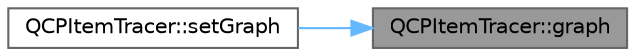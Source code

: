 digraph "QCPItemTracer::graph"
{
 // LATEX_PDF_SIZE
  bgcolor="transparent";
  edge [fontname=Helvetica,fontsize=10,labelfontname=Helvetica,labelfontsize=10];
  node [fontname=Helvetica,fontsize=10,shape=box,height=0.2,width=0.4];
  rankdir="RL";
  Node1 [label="QCPItemTracer::graph",height=0.2,width=0.4,color="gray40", fillcolor="grey60", style="filled", fontcolor="black",tooltip=" "];
  Node1 -> Node2 [dir="back",color="steelblue1",style="solid"];
  Node2 [label="QCPItemTracer::setGraph",height=0.2,width=0.4,color="grey40", fillcolor="white", style="filled",URL="$class_q_c_p_item_tracer.html#af5886f4ded8dd68cb4f3388f390790c0",tooltip=" "];
}
